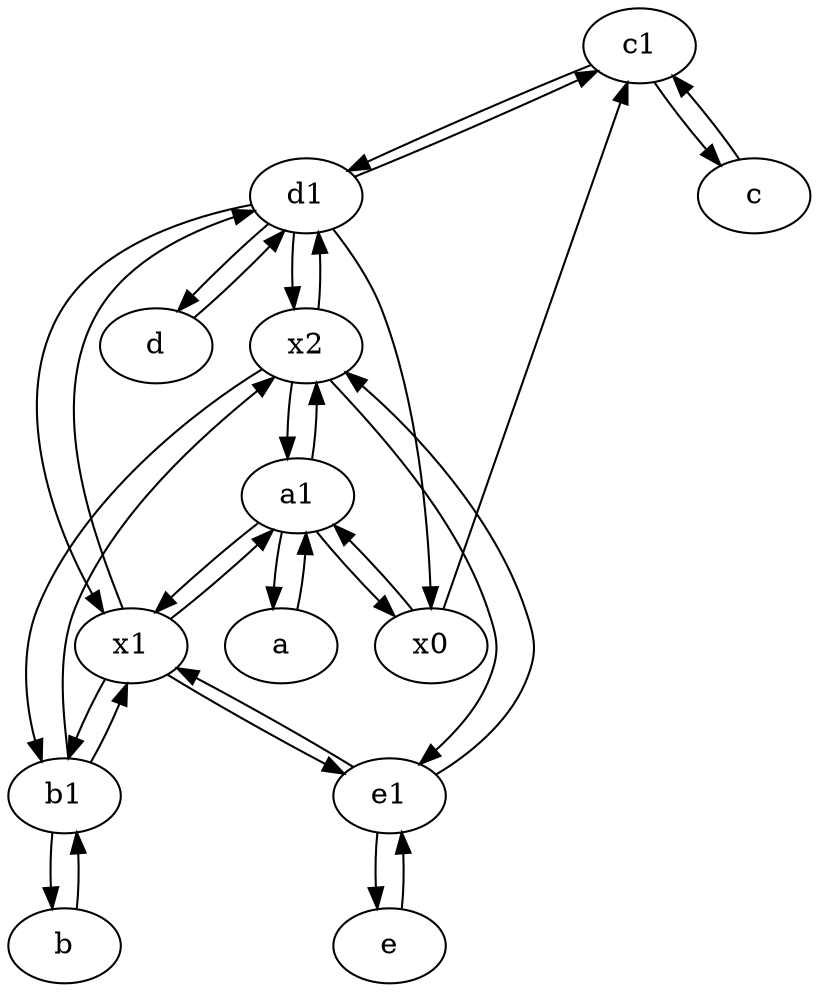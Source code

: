 digraph  {
	c1 [pos="30,15!"];
	e [pos="30,50!"];
	x0;
	a1 [pos="40,15!"];
	d1 [pos="25,30!"];
	x1;
	a [pos="40,10!"];
	e1 [pos="25,45!"];
	d [pos="20,30!"];
	b1 [pos="45,20!"];
	c [pos="20,10!"];
	x2;
	b [pos="50,20!"];
	c -> c1;
	b1 -> b;
	b1 -> x1;
	a1 -> x0;
	c1 -> d1;
	x2 -> d1;
	d1 -> d;
	d -> d1;
	d1 -> c1;
	x2 -> e1;
	b1 -> x2;
	e1 -> e;
	b -> b1;
	e -> e1;
	d1 -> x1;
	d1 -> x0;
	e1 -> x1;
	x2 -> b1;
	x1 -> e1;
	d1 -> x2;
	e1 -> x2;
	a1 -> x1;
	x1 -> b1;
	a1 -> a;
	x0 -> c1;
	a -> a1;
	x1 -> a1;
	a1 -> x2;
	c1 -> c;
	x2 -> a1;
	x0 -> a1;
	x1 -> d1;

	}